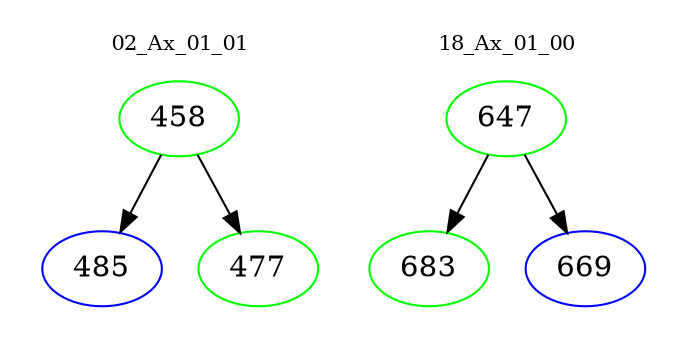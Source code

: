 digraph{
subgraph cluster_0 {
color = white
label = "02_Ax_01_01";
fontsize=10;
T0_458 [label="458", color="green"]
T0_458 -> T0_485 [color="black"]
T0_485 [label="485", color="blue"]
T0_458 -> T0_477 [color="black"]
T0_477 [label="477", color="green"]
}
subgraph cluster_1 {
color = white
label = "18_Ax_01_00";
fontsize=10;
T1_647 [label="647", color="green"]
T1_647 -> T1_683 [color="black"]
T1_683 [label="683", color="green"]
T1_647 -> T1_669 [color="black"]
T1_669 [label="669", color="blue"]
}
}
